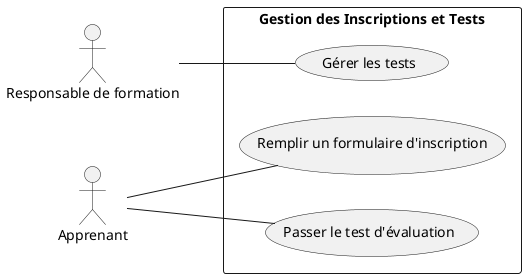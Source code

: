 @startuml
left to right direction

actor "Responsable de formation" as Admin
actor "Apprenant" as Apprenant

rectangle "Gestion des Inscriptions et Tests" {
  usecase "Remplir un formulaire d'inscription" as UC1
  usecase "Gérer les tests" as UC2
   usecase "Passer le test d'évaluation" as UC3

}

Admin -- UC2
Apprenant -- UC1
Apprenant -- UC3



@enduml
